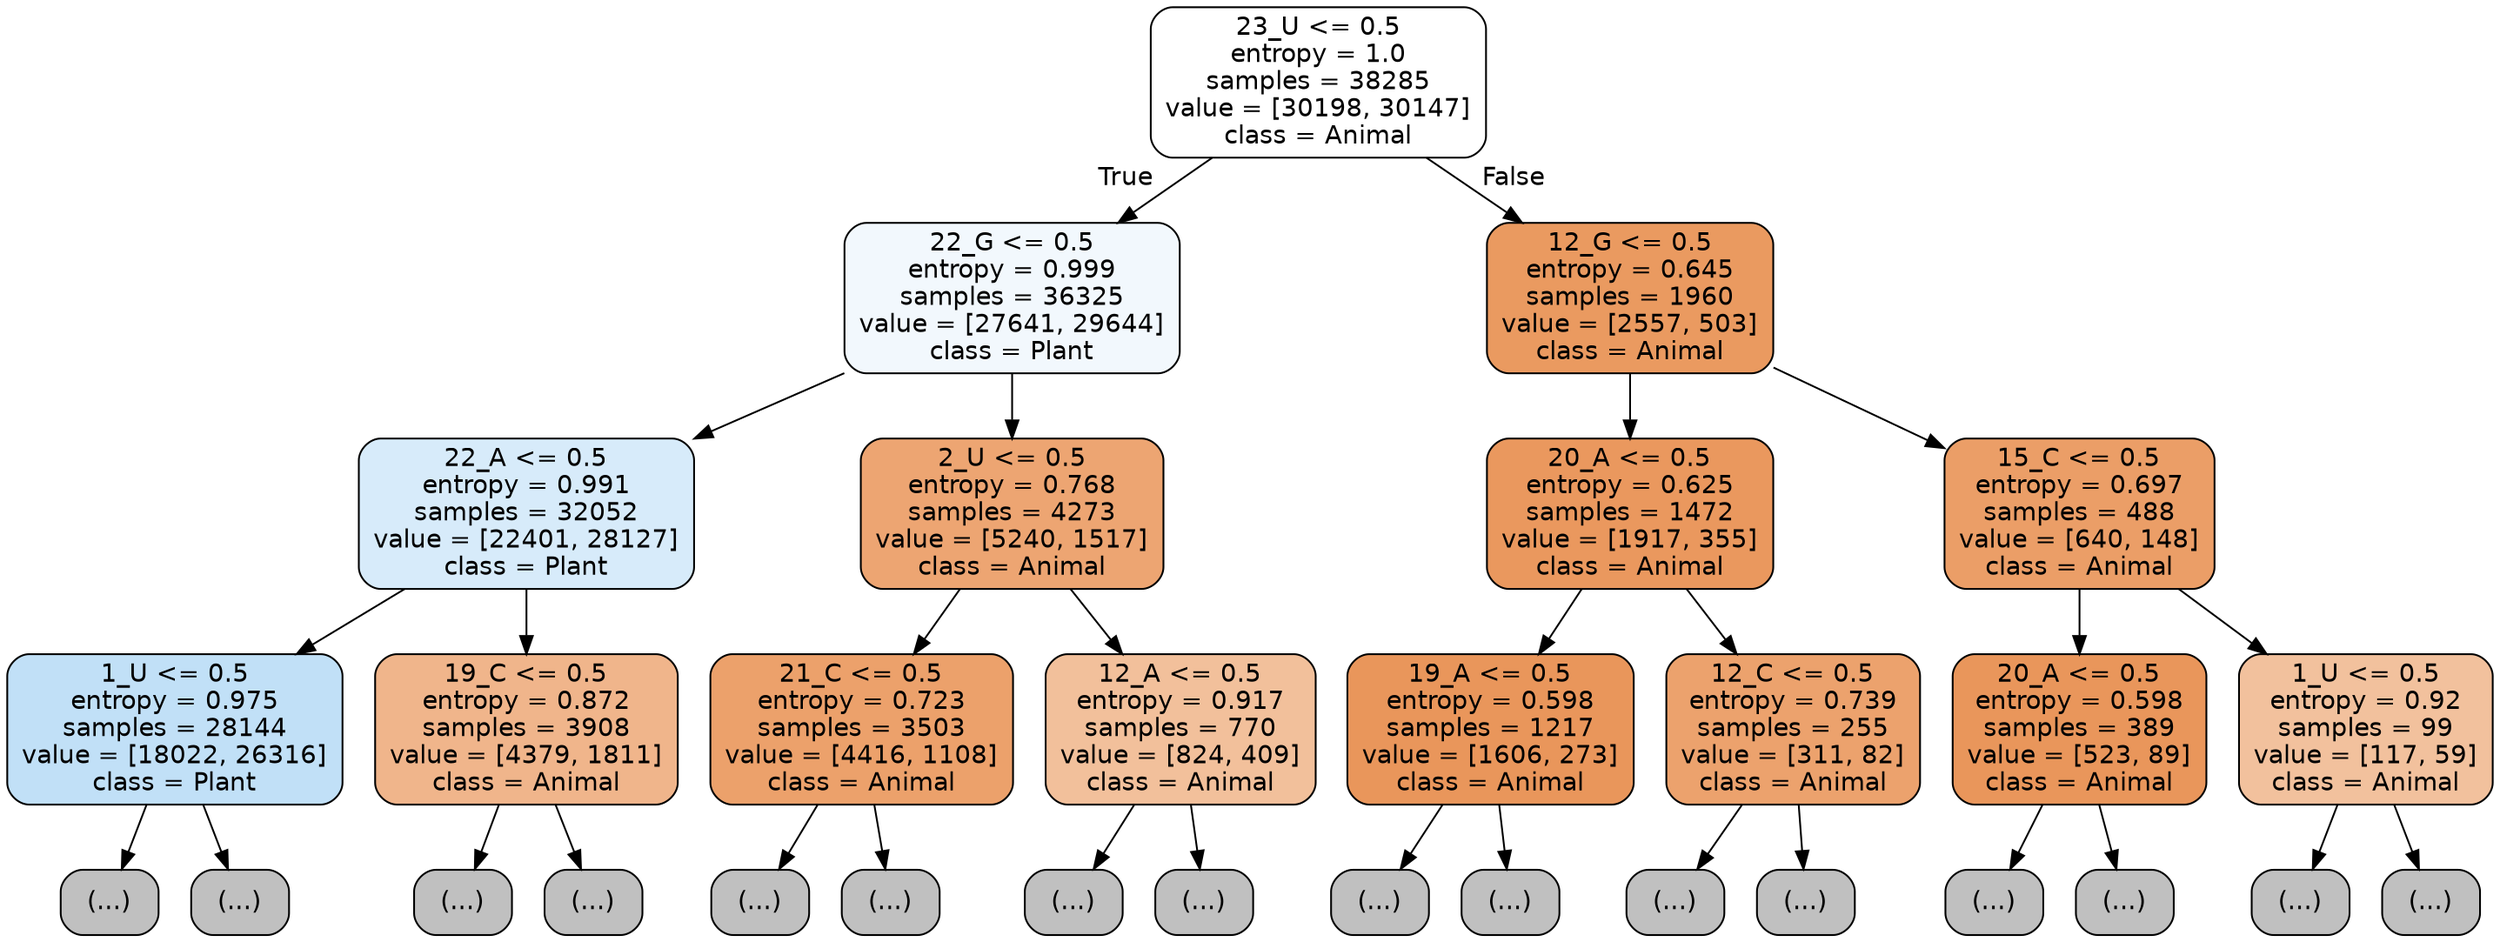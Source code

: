 digraph Tree {
node [shape=box, style="filled, rounded", color="black", fontname="helvetica"] ;
edge [fontname="helvetica"] ;
0 [label="23_U <= 0.5\nentropy = 1.0\nsamples = 38285\nvalue = [30198, 30147]\nclass = Animal", fillcolor="#ffffff"] ;
1 [label="22_G <= 0.5\nentropy = 0.999\nsamples = 36325\nvalue = [27641, 29644]\nclass = Plant", fillcolor="#f2f8fd"] ;
0 -> 1 [labeldistance=2.5, labelangle=45, headlabel="True"] ;
2 [label="22_A <= 0.5\nentropy = 0.991\nsamples = 32052\nvalue = [22401, 28127]\nclass = Plant", fillcolor="#d7ebfa"] ;
1 -> 2 ;
3 [label="1_U <= 0.5\nentropy = 0.975\nsamples = 28144\nvalue = [18022, 26316]\nclass = Plant", fillcolor="#c1e0f7"] ;
2 -> 3 ;
4 [label="(...)", fillcolor="#C0C0C0"] ;
3 -> 4 ;
6979 [label="(...)", fillcolor="#C0C0C0"] ;
3 -> 6979 ;
12550 [label="19_C <= 0.5\nentropy = 0.872\nsamples = 3908\nvalue = [4379, 1811]\nclass = Animal", fillcolor="#f0b58b"] ;
2 -> 12550 ;
12551 [label="(...)", fillcolor="#C0C0C0"] ;
12550 -> 12551 ;
13876 [label="(...)", fillcolor="#C0C0C0"] ;
12550 -> 13876 ;
14355 [label="2_U <= 0.5\nentropy = 0.768\nsamples = 4273\nvalue = [5240, 1517]\nclass = Animal", fillcolor="#eda572"] ;
1 -> 14355 ;
14356 [label="21_C <= 0.5\nentropy = 0.723\nsamples = 3503\nvalue = [4416, 1108]\nclass = Animal", fillcolor="#eca16b"] ;
14355 -> 14356 ;
14357 [label="(...)", fillcolor="#C0C0C0"] ;
14356 -> 14357 ;
15494 [label="(...)", fillcolor="#C0C0C0"] ;
14356 -> 15494 ;
15691 [label="12_A <= 0.5\nentropy = 0.917\nsamples = 770\nvalue = [824, 409]\nclass = Animal", fillcolor="#f2c09b"] ;
14355 -> 15691 ;
15692 [label="(...)", fillcolor="#C0C0C0"] ;
15691 -> 15692 ;
15997 [label="(...)", fillcolor="#C0C0C0"] ;
15691 -> 15997 ;
16102 [label="12_G <= 0.5\nentropy = 0.645\nsamples = 1960\nvalue = [2557, 503]\nclass = Animal", fillcolor="#ea9a60"] ;
0 -> 16102 [labeldistance=2.5, labelangle=-45, headlabel="False"] ;
16103 [label="20_A <= 0.5\nentropy = 0.625\nsamples = 1472\nvalue = [1917, 355]\nclass = Animal", fillcolor="#ea985e"] ;
16102 -> 16103 ;
16104 [label="19_A <= 0.5\nentropy = 0.598\nsamples = 1217\nvalue = [1606, 273]\nclass = Animal", fillcolor="#e9965b"] ;
16103 -> 16104 ;
16105 [label="(...)", fillcolor="#C0C0C0"] ;
16104 -> 16105 ;
16442 [label="(...)", fillcolor="#C0C0C0"] ;
16104 -> 16442 ;
16527 [label="12_C <= 0.5\nentropy = 0.739\nsamples = 255\nvalue = [311, 82]\nclass = Animal", fillcolor="#eca26d"] ;
16103 -> 16527 ;
16528 [label="(...)", fillcolor="#C0C0C0"] ;
16527 -> 16528 ;
16605 [label="(...)", fillcolor="#C0C0C0"] ;
16527 -> 16605 ;
16640 [label="15_C <= 0.5\nentropy = 0.697\nsamples = 488\nvalue = [640, 148]\nclass = Animal", fillcolor="#eb9e67"] ;
16102 -> 16640 ;
16641 [label="20_A <= 0.5\nentropy = 0.598\nsamples = 389\nvalue = [523, 89]\nclass = Animal", fillcolor="#e9965b"] ;
16640 -> 16641 ;
16642 [label="(...)", fillcolor="#C0C0C0"] ;
16641 -> 16642 ;
16779 [label="(...)", fillcolor="#C0C0C0"] ;
16641 -> 16779 ;
16818 [label="1_U <= 0.5\nentropy = 0.92\nsamples = 99\nvalue = [117, 59]\nclass = Animal", fillcolor="#f2c19d"] ;
16640 -> 16818 ;
16819 [label="(...)", fillcolor="#C0C0C0"] ;
16818 -> 16819 ;
16858 [label="(...)", fillcolor="#C0C0C0"] ;
16818 -> 16858 ;
}